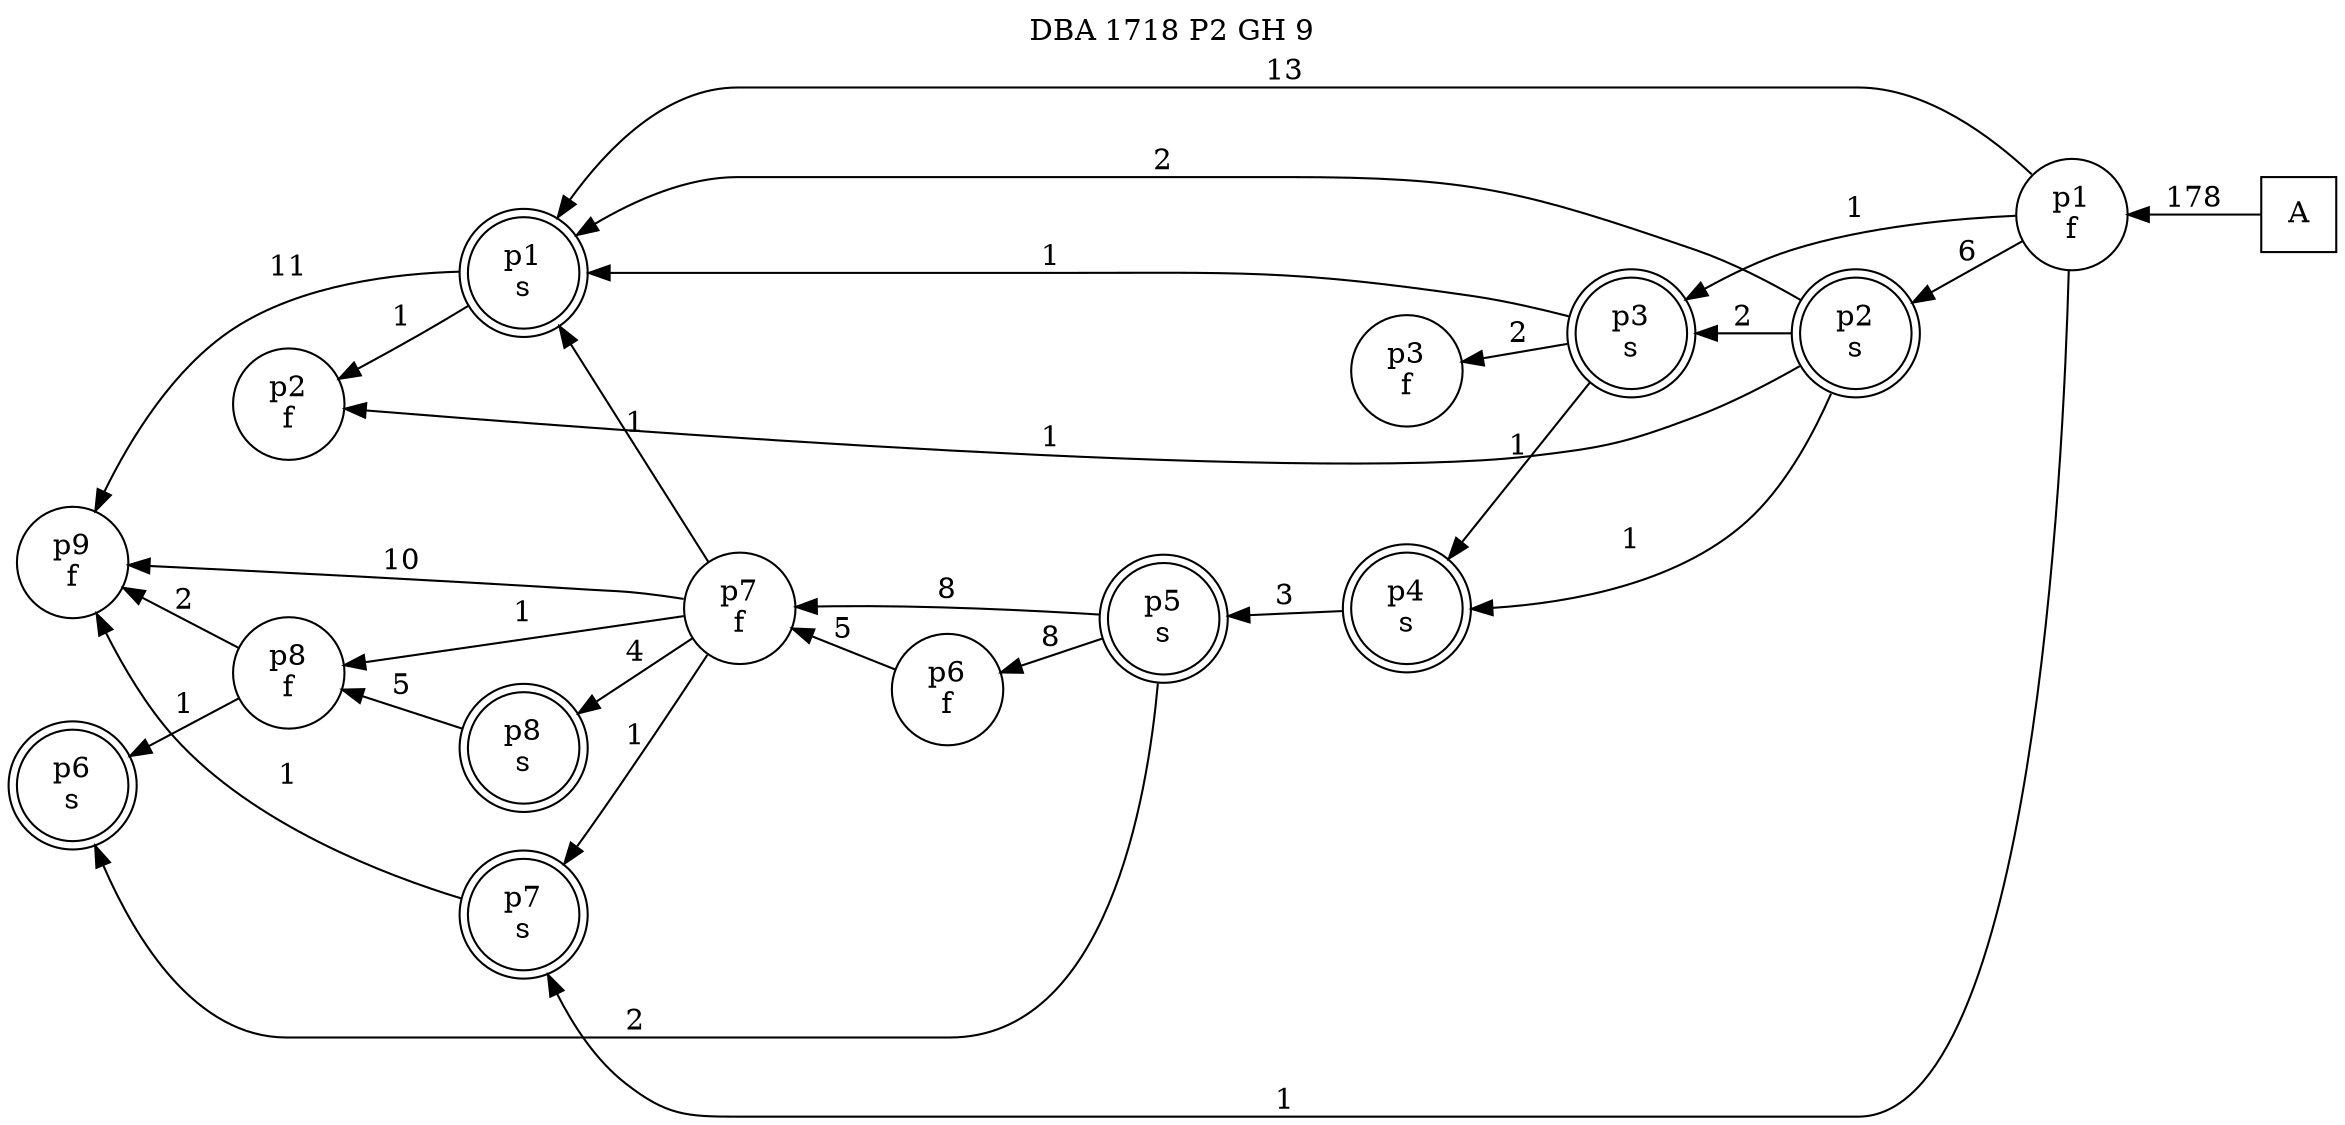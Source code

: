 digraph DBA_1718_P2_GH_9_LOW {
labelloc="tl"
label= " DBA 1718 P2 GH 9 "
rankdir="RL";
"A" [shape="square" label="A"]
"p1_f" [shape="circle" label="p1
f"]
"p1_s" [shape="doublecircle" label="p1
s"]
"p2_f" [shape="circle" label="p2
f"]
"p2_s" [shape="doublecircle" label="p2
s"]
"p3_s" [shape="doublecircle" label="p3
s"]
"p3_f" [shape="circle" label="p3
f"]
"p4_s" [shape="doublecircle" label="p4
s"]
"p5_s" [shape="doublecircle" label="p5
s"]
"p6_f" [shape="circle" label="p6
f"]
"p7_f" [shape="circle" label="p7
f"]
"p8_s" [shape="doublecircle" label="p8
s"]
"p8_f" [shape="circle" label="p8
f"]
"p9_f" [shape="circle" label="p9
f"]
"p6_s" [shape="doublecircle" label="p6
s"]
"p7_s" [shape="doublecircle" label="p7
s"]
"A" -> "p1_f" [ label=178]
"p1_f" -> "p1_s" [ label=13]
"p1_f" -> "p2_s" [ label=6]
"p1_f" -> "p3_s" [ label=1]
"p1_f" -> "p7_s" [ label=1]
"p1_s" -> "p2_f" [ label=1]
"p1_s" -> "p9_f" [ label=11]
"p2_s" -> "p1_s" [ label=2]
"p2_s" -> "p2_f" [ label=1]
"p2_s" -> "p3_s" [ label=2]
"p2_s" -> "p4_s" [ label=1]
"p3_s" -> "p1_s" [ label=1]
"p3_s" -> "p3_f" [ label=2]
"p3_s" -> "p4_s" [ label=1]
"p4_s" -> "p5_s" [ label=3]
"p5_s" -> "p6_f" [ label=8]
"p5_s" -> "p7_f" [ label=8]
"p5_s" -> "p6_s" [ label=2]
"p6_f" -> "p7_f" [ label=5]
"p7_f" -> "p1_s" [ label=1]
"p7_f" -> "p8_s" [ label=4]
"p7_f" -> "p8_f" [ label=1]
"p7_f" -> "p9_f" [ label=10]
"p7_f" -> "p7_s" [ label=1]
"p8_s" -> "p8_f" [ label=5]
"p8_f" -> "p9_f" [ label=2]
"p8_f" -> "p6_s" [ label=1]
"p7_s" -> "p9_f" [ label=1]
}
